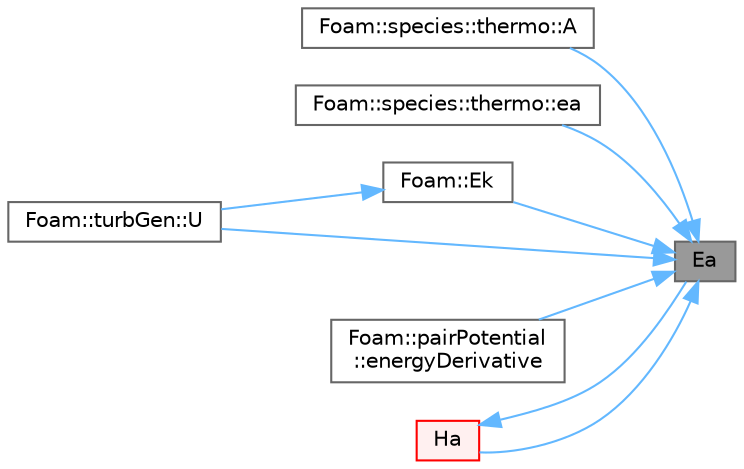 digraph "Ea"
{
 // LATEX_PDF_SIZE
  bgcolor="transparent";
  edge [fontname=Helvetica,fontsize=10,labelfontname=Helvetica,labelfontsize=10];
  node [fontname=Helvetica,fontsize=10,shape=box,height=0.2,width=0.4];
  rankdir="RL";
  Node1 [id="Node000001",label="Ea",height=0.2,width=0.4,color="gray40", fillcolor="grey60", style="filled", fontcolor="black",tooltip=" "];
  Node1 -> Node2 [id="edge1_Node000001_Node000002",dir="back",color="steelblue1",style="solid",tooltip=" "];
  Node2 [id="Node000002",label="Foam::species::thermo::A",height=0.2,width=0.4,color="grey40", fillcolor="white", style="filled",URL="$classFoam_1_1species_1_1thermo.html#aa0442e580cd8e38f7b3d4b25ab1b0ac3",tooltip=" "];
  Node1 -> Node3 [id="edge2_Node000001_Node000003",dir="back",color="steelblue1",style="solid",tooltip=" "];
  Node3 [id="Node000003",label="Foam::species::thermo::ea",height=0.2,width=0.4,color="grey40", fillcolor="white", style="filled",URL="$classFoam_1_1species_1_1thermo.html#a5e4589a7dfb8297039c8b3becd431475",tooltip=" "];
  Node1 -> Node4 [id="edge3_Node000001_Node000004",dir="back",color="steelblue1",style="solid",tooltip=" "];
  Node4 [id="Node000004",label="Foam::Ek",height=0.2,width=0.4,color="grey40", fillcolor="white", style="filled",URL="$namespaceFoam.html#ac0604e09e9702e8f6fba53ca0b7bdb79",tooltip=" "];
  Node4 -> Node5 [id="edge4_Node000004_Node000005",dir="back",color="steelblue1",style="solid",tooltip=" "];
  Node5 [id="Node000005",label="Foam::turbGen::U",height=0.2,width=0.4,color="grey40", fillcolor="white", style="filled",URL="$classFoam_1_1turbGen.html#ac16b5b99bbcb4a4593ac66c206ec681c",tooltip=" "];
  Node1 -> Node6 [id="edge5_Node000001_Node000006",dir="back",color="steelblue1",style="solid",tooltip=" "];
  Node6 [id="Node000006",label="Foam::pairPotential\l::energyDerivative",height=0.2,width=0.4,color="grey40", fillcolor="white", style="filled",URL="$classFoam_1_1pairPotential.html#a625a2901dae8d6e6436575aeecd57199",tooltip=" "];
  Node1 -> Node7 [id="edge6_Node000001_Node000007",dir="back",color="steelblue1",style="solid",tooltip=" "];
  Node7 [id="Node000007",label="Ha",height=0.2,width=0.4,color="red", fillcolor="#FFF0F0", style="filled",URL="$EtoHthermo_8H.html#a937c211cc7908898675e0123e1dfd401",tooltip=" "];
  Node7 -> Node1 [id="edge7_Node000007_Node000001",dir="back",color="steelblue1",style="solid",tooltip=" "];
  Node1 -> Node5 [id="edge8_Node000001_Node000005",dir="back",color="steelblue1",style="solid",tooltip=" "];
}
